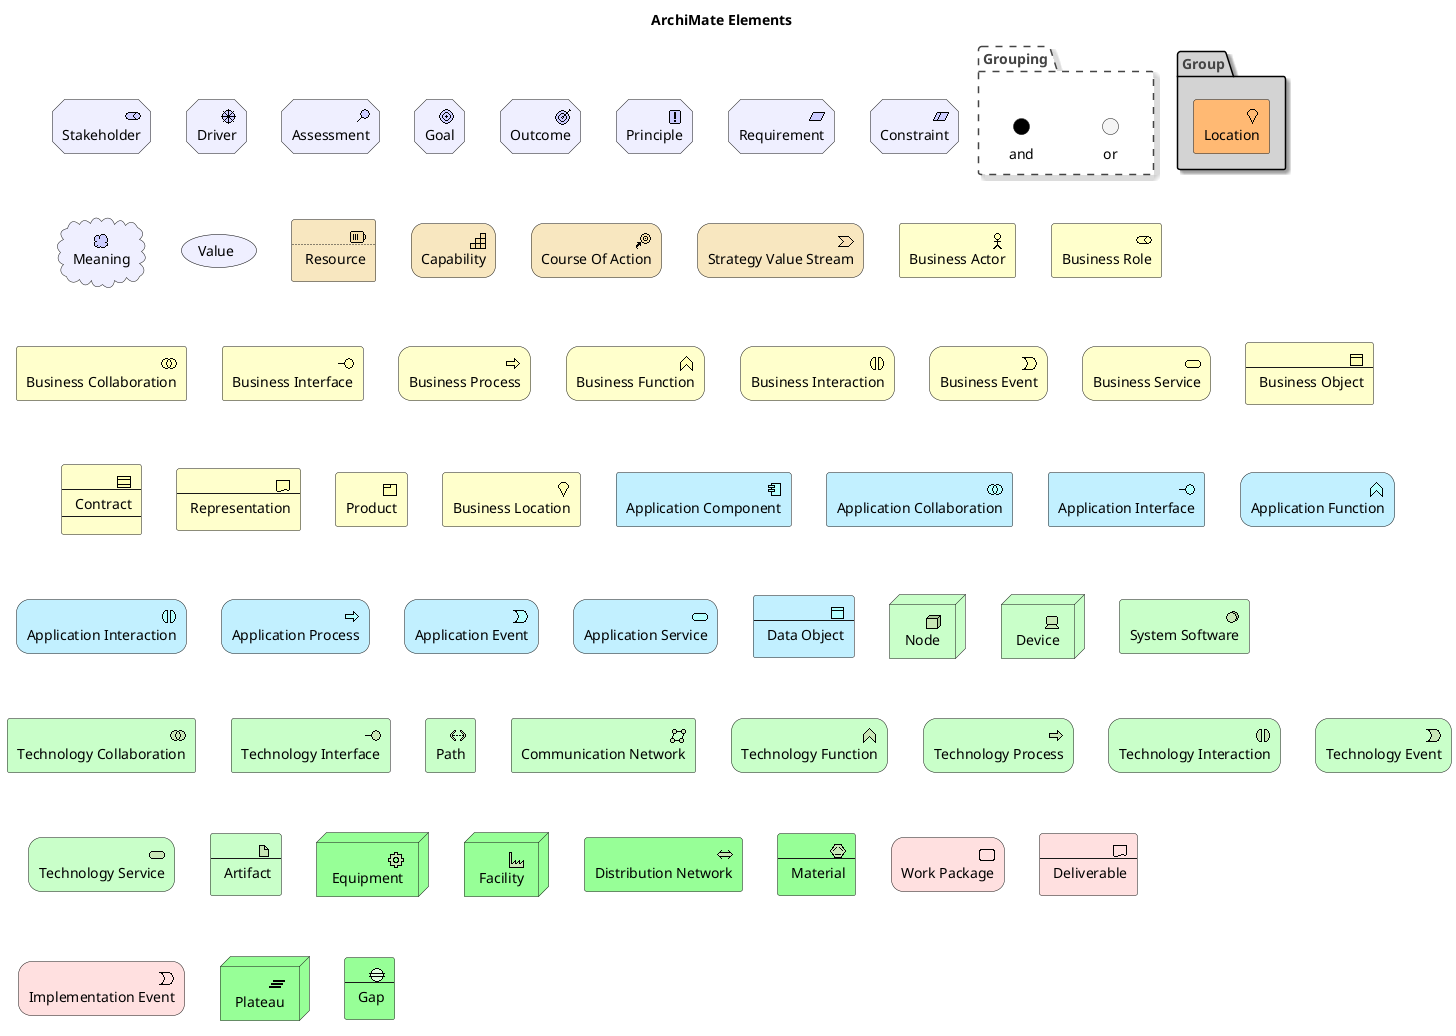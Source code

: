 @startuml
!include <archimate/Archimate>

title ArchiMate Elements

' Motivation Elements
Motivation_Stakeholder(Stakeholder, "Stakeholder")
Motivation_Driver(Driver, "Driver")
Motivation_Assessment(Motivation_Assessment, "Assessment")
Motivation_Goal(Goal, "Goal")
Motivation_Outcome(Outcome, "Outcome")
Motivation_Principle(Principle, "Principle")
Motivation_Requirement(Requirement, "Requirement")
Motivation_Constraint(Constraint, "Constraint")
Motivation_Meaning(Meaning, "Meaning")
Motivation_Value(Value, "Value")

' Strategy Elements
Strategy_Resource(Resource, "Resource")
Strategy_Capability(Capability, "Capability")
Strategy_CourseOfAction(CourseOfAction, "Course Of Action")
Strategy_ValueStream(ValueStream, "Strategy Value Stream")

' Business Elements
Business_Actor(Business_Actor, "Business Actor")
Business_Role(Business_Role, "Business Role")
Business_Collaboration(Business_Collaboration, "Business Collaboration")
Business_Interface(Business_Interface, "Business Interface")
Business_Process(Business_Process, "Business Process")
Business_Function(Business_Function, "Business Function")
Business_Interaction(Business_Interaction, "Business Interaction")
Business_Event(Business_Event, "Business Event")
Business_Service(Business_Service, "Business Service")
Business_Object(Business_Object, "Business Object")
Business_Contract(Business_Contract, "Contract")
Business_Representation(Business_Representation, "Representation")
Business_Product(Business_Product, "Product")
Business_Location(Business_Location, "Business Location")

' Application Elements
Application_Component(Application_Component, "Application Component")
Application_Collaboration(Application_Collaboration, "Application Collaboration")
Application_Interface(Application_Interface, "Application Interface")
Application_Function(Application_Function, "Application Function")
Application_Interaction(Application_Interaction, "Application Interaction")
Application_Process(Application_Process, "Application Process")
Application_Event(Application_Event, "Application Event")
Application_Service(Application_Service, "Application Service")
Application_DataObject(Application_DataObject, "Data Object")

' Technology Elements
Technology_Node(Node, "Node")
Technology_Device(Device, "Device")
Technology_SystemSoftware(SystemSoftware, "System Software")
Technology_Collaboration(Technology_Collaboration, "Technology Collaboration")
Technology_Interface(Technology_Interface, "Technology Interface")
Technology_Path(Path, "Path")
Technology_CommunicationNetwork(CommunicationNetwork, "Communication Network")
Technology_Function(Technology_Function, "Technology Function")
Technology_Process(Technology_Process, "Technology Process")
Technology_Interaction(Technology_Interaction, "Technology Interaction")
Technology_Event(Technology_Event, "Technology Event")
Technology_Service(Technology_Service, "Technology Service")
Technology_Artifact(Artifact, "Artifact")

'Physical Elements
Physical_Equipment(Equipment, "Equipment")
Physical_Facility(Facility, "Facility")
Physical_DistributionNetwork(DistributionNetwork, "Distribution Network")
Physical_Material(Material, "Material")

'Implementation Elements
Implementation_WorkPackage(WorkPackage, "Work Package")
Implementation_Deliverable(Deliverable, "Deliverable")
Implementation_Event(Implementation_Event, "Implementation Event")
Implementation_Plateau(Plateau, "Plateau")
Implementation_Gap(Gap, "Gap")

'Other Elements
Grouping(Grouping, "Grouping") {
    Junction_Or(Junction_Or, "or")
    Junction_And(Junction_And, "and")
}
Group(Group, "Group") {
    Other_Location(Other_Location, "Location")
}

@enduml